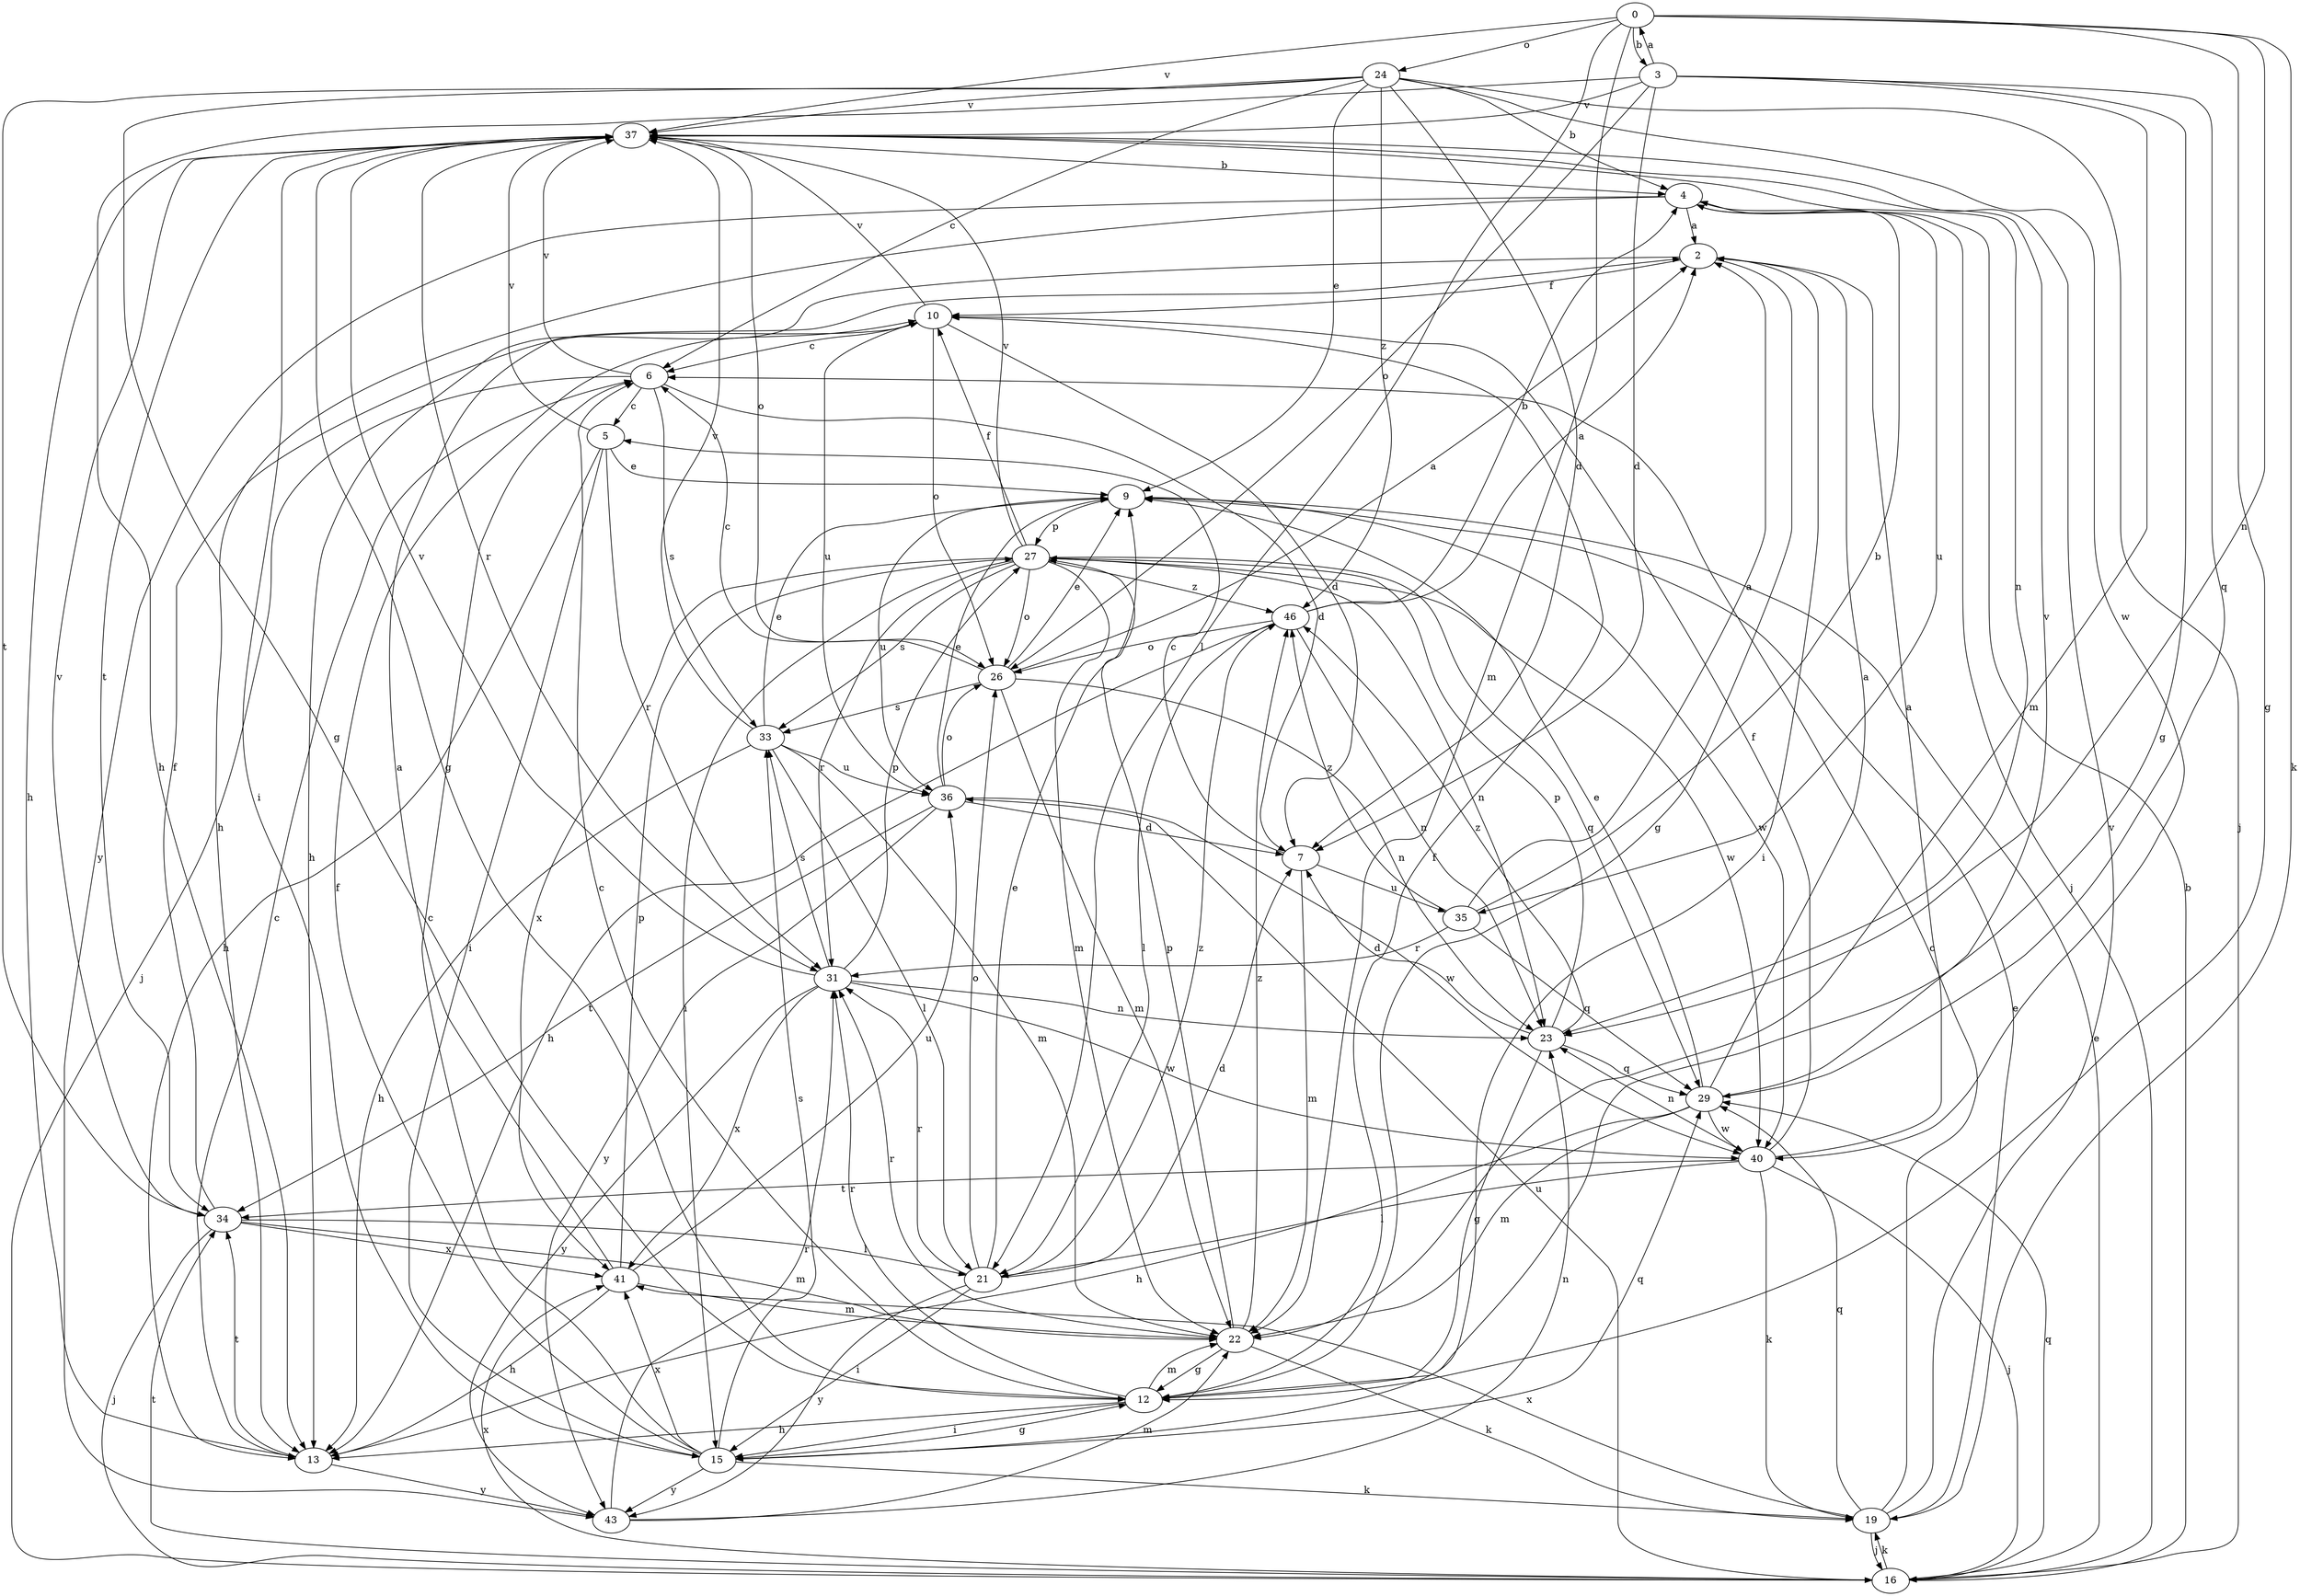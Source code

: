 strict digraph  {
0;
2;
3;
4;
5;
6;
7;
9;
10;
12;
13;
15;
16;
19;
21;
22;
23;
24;
26;
27;
29;
31;
33;
34;
35;
36;
37;
40;
41;
43;
46;
0 -> 3  [label=b];
0 -> 12  [label=g];
0 -> 19  [label=k];
0 -> 21  [label=l];
0 -> 22  [label=m];
0 -> 23  [label=n];
0 -> 24  [label=o];
0 -> 37  [label=v];
2 -> 10  [label=f];
2 -> 12  [label=g];
2 -> 13  [label=h];
2 -> 15  [label=i];
3 -> 0  [label=a];
3 -> 7  [label=d];
3 -> 12  [label=g];
3 -> 13  [label=h];
3 -> 22  [label=m];
3 -> 26  [label=o];
3 -> 29  [label=q];
3 -> 37  [label=v];
4 -> 2  [label=a];
4 -> 13  [label=h];
4 -> 16  [label=j];
4 -> 35  [label=u];
4 -> 43  [label=y];
5 -> 9  [label=e];
5 -> 13  [label=h];
5 -> 15  [label=i];
5 -> 31  [label=r];
5 -> 37  [label=v];
6 -> 5  [label=c];
6 -> 7  [label=d];
6 -> 16  [label=j];
6 -> 33  [label=s];
6 -> 37  [label=v];
7 -> 5  [label=c];
7 -> 22  [label=m];
7 -> 35  [label=u];
9 -> 27  [label=p];
9 -> 36  [label=u];
9 -> 40  [label=w];
10 -> 6  [label=c];
10 -> 7  [label=d];
10 -> 26  [label=o];
10 -> 36  [label=u];
10 -> 37  [label=v];
12 -> 6  [label=c];
12 -> 10  [label=f];
12 -> 13  [label=h];
12 -> 15  [label=i];
12 -> 22  [label=m];
12 -> 31  [label=r];
13 -> 6  [label=c];
13 -> 34  [label=t];
13 -> 43  [label=y];
15 -> 6  [label=c];
15 -> 10  [label=f];
15 -> 12  [label=g];
15 -> 19  [label=k];
15 -> 29  [label=q];
15 -> 33  [label=s];
15 -> 41  [label=x];
15 -> 43  [label=y];
16 -> 4  [label=b];
16 -> 9  [label=e];
16 -> 19  [label=k];
16 -> 29  [label=q];
16 -> 34  [label=t];
16 -> 36  [label=u];
16 -> 41  [label=x];
19 -> 6  [label=c];
19 -> 9  [label=e];
19 -> 16  [label=j];
19 -> 29  [label=q];
19 -> 37  [label=v];
19 -> 41  [label=x];
21 -> 7  [label=d];
21 -> 9  [label=e];
21 -> 15  [label=i];
21 -> 26  [label=o];
21 -> 31  [label=r];
21 -> 43  [label=y];
21 -> 46  [label=z];
22 -> 12  [label=g];
22 -> 19  [label=k];
22 -> 27  [label=p];
22 -> 31  [label=r];
22 -> 46  [label=z];
23 -> 7  [label=d];
23 -> 12  [label=g];
23 -> 27  [label=p];
23 -> 29  [label=q];
23 -> 46  [label=z];
24 -> 4  [label=b];
24 -> 6  [label=c];
24 -> 7  [label=d];
24 -> 9  [label=e];
24 -> 12  [label=g];
24 -> 16  [label=j];
24 -> 34  [label=t];
24 -> 37  [label=v];
24 -> 40  [label=w];
24 -> 46  [label=z];
26 -> 2  [label=a];
26 -> 6  [label=c];
26 -> 9  [label=e];
26 -> 22  [label=m];
26 -> 23  [label=n];
26 -> 33  [label=s];
27 -> 10  [label=f];
27 -> 15  [label=i];
27 -> 22  [label=m];
27 -> 23  [label=n];
27 -> 26  [label=o];
27 -> 29  [label=q];
27 -> 31  [label=r];
27 -> 33  [label=s];
27 -> 37  [label=v];
27 -> 40  [label=w];
27 -> 41  [label=x];
27 -> 46  [label=z];
29 -> 2  [label=a];
29 -> 9  [label=e];
29 -> 13  [label=h];
29 -> 22  [label=m];
29 -> 37  [label=v];
29 -> 40  [label=w];
31 -> 23  [label=n];
31 -> 27  [label=p];
31 -> 33  [label=s];
31 -> 37  [label=v];
31 -> 40  [label=w];
31 -> 41  [label=x];
31 -> 43  [label=y];
33 -> 9  [label=e];
33 -> 13  [label=h];
33 -> 21  [label=l];
33 -> 22  [label=m];
33 -> 36  [label=u];
33 -> 37  [label=v];
34 -> 10  [label=f];
34 -> 16  [label=j];
34 -> 21  [label=l];
34 -> 22  [label=m];
34 -> 37  [label=v];
34 -> 41  [label=x];
35 -> 2  [label=a];
35 -> 4  [label=b];
35 -> 29  [label=q];
35 -> 31  [label=r];
35 -> 46  [label=z];
36 -> 7  [label=d];
36 -> 9  [label=e];
36 -> 26  [label=o];
36 -> 34  [label=t];
36 -> 40  [label=w];
36 -> 43  [label=y];
37 -> 4  [label=b];
37 -> 12  [label=g];
37 -> 13  [label=h];
37 -> 15  [label=i];
37 -> 23  [label=n];
37 -> 26  [label=o];
37 -> 31  [label=r];
37 -> 34  [label=t];
40 -> 2  [label=a];
40 -> 10  [label=f];
40 -> 16  [label=j];
40 -> 19  [label=k];
40 -> 21  [label=l];
40 -> 23  [label=n];
40 -> 34  [label=t];
41 -> 2  [label=a];
41 -> 13  [label=h];
41 -> 22  [label=m];
41 -> 27  [label=p];
41 -> 36  [label=u];
43 -> 22  [label=m];
43 -> 23  [label=n];
43 -> 31  [label=r];
46 -> 2  [label=a];
46 -> 4  [label=b];
46 -> 13  [label=h];
46 -> 21  [label=l];
46 -> 23  [label=n];
46 -> 26  [label=o];
}
